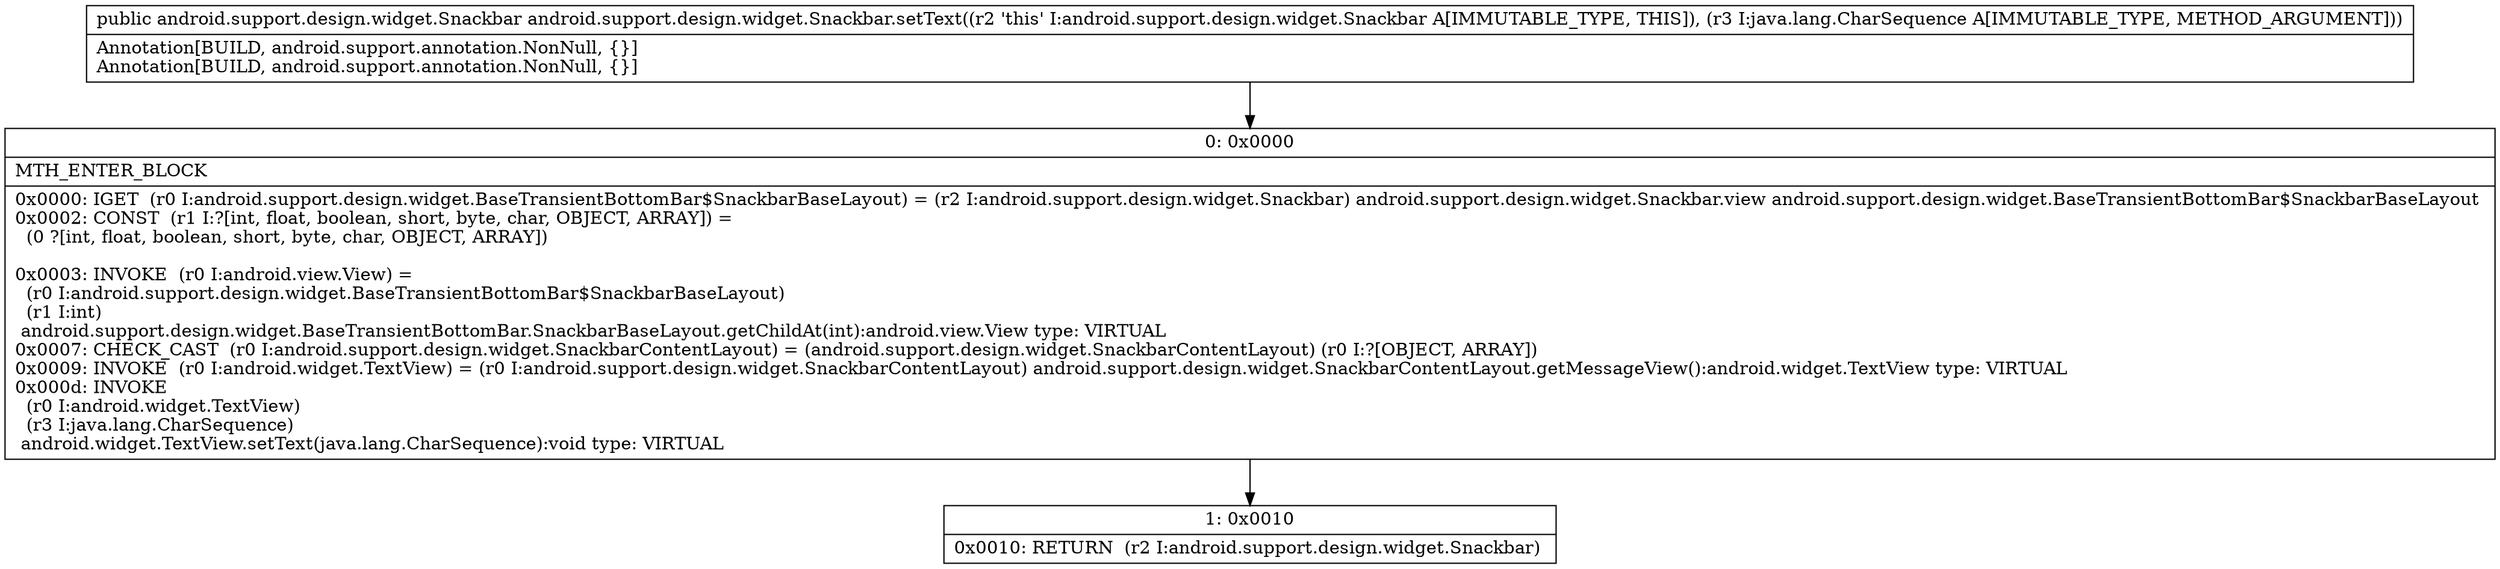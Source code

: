 digraph "CFG forandroid.support.design.widget.Snackbar.setText(Ljava\/lang\/CharSequence;)Landroid\/support\/design\/widget\/Snackbar;" {
Node_0 [shape=record,label="{0\:\ 0x0000|MTH_ENTER_BLOCK\l|0x0000: IGET  (r0 I:android.support.design.widget.BaseTransientBottomBar$SnackbarBaseLayout) = (r2 I:android.support.design.widget.Snackbar) android.support.design.widget.Snackbar.view android.support.design.widget.BaseTransientBottomBar$SnackbarBaseLayout \l0x0002: CONST  (r1 I:?[int, float, boolean, short, byte, char, OBJECT, ARRAY]) = \l  (0 ?[int, float, boolean, short, byte, char, OBJECT, ARRAY])\l \l0x0003: INVOKE  (r0 I:android.view.View) = \l  (r0 I:android.support.design.widget.BaseTransientBottomBar$SnackbarBaseLayout)\l  (r1 I:int)\l android.support.design.widget.BaseTransientBottomBar.SnackbarBaseLayout.getChildAt(int):android.view.View type: VIRTUAL \l0x0007: CHECK_CAST  (r0 I:android.support.design.widget.SnackbarContentLayout) = (android.support.design.widget.SnackbarContentLayout) (r0 I:?[OBJECT, ARRAY]) \l0x0009: INVOKE  (r0 I:android.widget.TextView) = (r0 I:android.support.design.widget.SnackbarContentLayout) android.support.design.widget.SnackbarContentLayout.getMessageView():android.widget.TextView type: VIRTUAL \l0x000d: INVOKE  \l  (r0 I:android.widget.TextView)\l  (r3 I:java.lang.CharSequence)\l android.widget.TextView.setText(java.lang.CharSequence):void type: VIRTUAL \l}"];
Node_1 [shape=record,label="{1\:\ 0x0010|0x0010: RETURN  (r2 I:android.support.design.widget.Snackbar) \l}"];
MethodNode[shape=record,label="{public android.support.design.widget.Snackbar android.support.design.widget.Snackbar.setText((r2 'this' I:android.support.design.widget.Snackbar A[IMMUTABLE_TYPE, THIS]), (r3 I:java.lang.CharSequence A[IMMUTABLE_TYPE, METHOD_ARGUMENT]))  | Annotation[BUILD, android.support.annotation.NonNull, \{\}]\lAnnotation[BUILD, android.support.annotation.NonNull, \{\}]\l}"];
MethodNode -> Node_0;
Node_0 -> Node_1;
}


